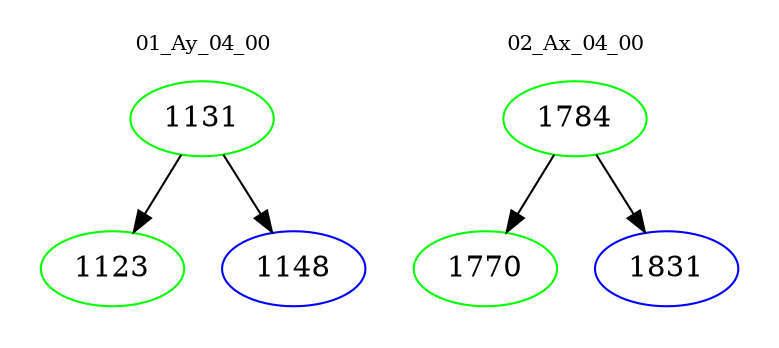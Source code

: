 digraph{
subgraph cluster_0 {
color = white
label = "01_Ay_04_00";
fontsize=10;
T0_1131 [label="1131", color="green"]
T0_1131 -> T0_1123 [color="black"]
T0_1123 [label="1123", color="green"]
T0_1131 -> T0_1148 [color="black"]
T0_1148 [label="1148", color="blue"]
}
subgraph cluster_1 {
color = white
label = "02_Ax_04_00";
fontsize=10;
T1_1784 [label="1784", color="green"]
T1_1784 -> T1_1770 [color="black"]
T1_1770 [label="1770", color="green"]
T1_1784 -> T1_1831 [color="black"]
T1_1831 [label="1831", color="blue"]
}
}
